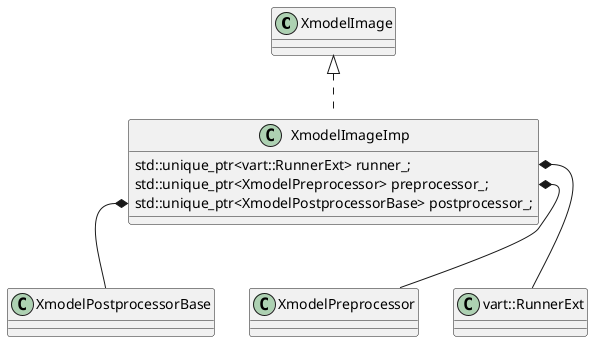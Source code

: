 @startuml

class XmodelImage
together {
class vart::RunnerExt
class XmodelPreprocessor
class XmodelPostprocessorBase
}
class XmodelImageImp implements XmodelImage {
  {field} std::unique_ptr<vart::RunnerExt> runner_;
  {field} std::unique_ptr<XmodelPreprocessor> preprocessor_;
  {field} std::unique_ptr<XmodelPostprocessorBase> postprocessor_;
}

XmodelImageImp::runner_ *-- vart::RunnerExt
XmodelImageImp::preprocessor_ *-- XmodelPreprocessor
XmodelImageImp::postprocessor_ *-- XmodelPostprocessorBase


@enduml
